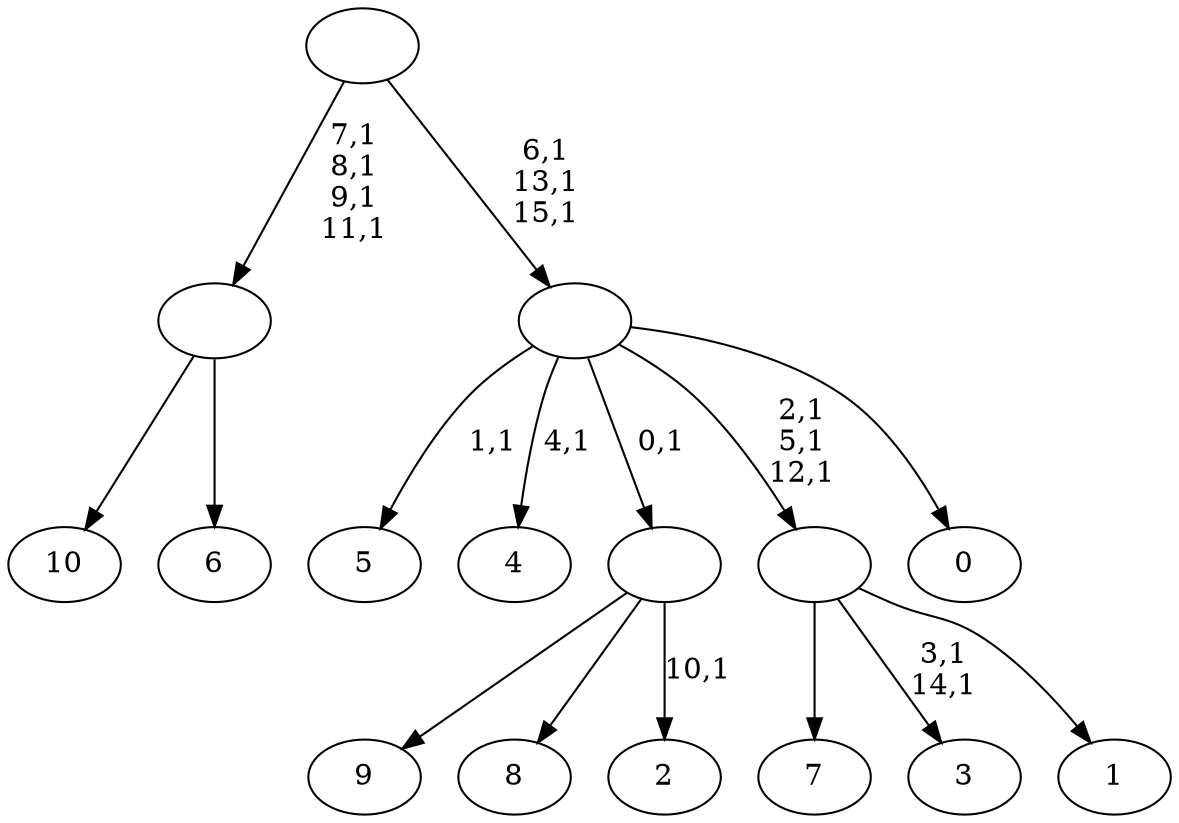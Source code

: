 digraph T {
	27 [label="10"]
	26 [label="9"]
	25 [label="8"]
	24 [label="7"]
	23 [label="6"]
	22 [label=""]
	18 [label="5"]
	16 [label="4"]
	14 [label="3"]
	11 [label="2"]
	9 [label=""]
	8 [label="1"]
	7 [label=""]
	4 [label="0"]
	3 [label=""]
	0 [label=""]
	22 -> 27 [label=""]
	22 -> 23 [label=""]
	9 -> 11 [label="10,1"]
	9 -> 26 [label=""]
	9 -> 25 [label=""]
	7 -> 14 [label="3,1\n14,1"]
	7 -> 24 [label=""]
	7 -> 8 [label=""]
	3 -> 7 [label="2,1\n5,1\n12,1"]
	3 -> 16 [label="4,1"]
	3 -> 18 [label="1,1"]
	3 -> 9 [label="0,1"]
	3 -> 4 [label=""]
	0 -> 3 [label="6,1\n13,1\n15,1"]
	0 -> 22 [label="7,1\n8,1\n9,1\n11,1"]
}
